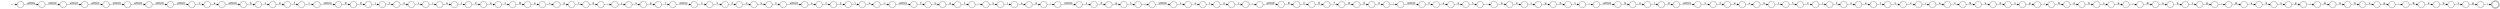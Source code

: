 digraph Automaton {
  rankdir = LR;
  0 [shape=circle,label=""];
  0 -> 58 [label="\u0022"]
  1 [shape=circle,label=""];
  1 -> 2 [label="\u0022"]
  2 [shape=circle,label=""];
  2 -> 36 [label=">"]
  3 [shape=circle,label=""];
  3 -> 147 [label="\u0020"]
  4 [shape=circle,label=""];
  4 -> 151 [label="="]
  5 [shape=circle,label=""];
  5 -> 135 [label="b"]
  6 [shape=circle,label=""];
  6 -> 61 [label="s"]
  7 [shape=circle,label=""];
  7 -> 144 [label="o"]
  8 [shape=circle,label=""];
  8 -> 6 [label="b"]
  9 [shape=circle,label=""];
  9 -> 25 [label="-"]
  10 [shape=circle,label=""];
  10 -> 156 [label="&"]
  11 [shape=circle,label=""];
  11 -> 66 [label="f"]
  12 [shape=circle,label=""];
  12 -> 108 [label=";"]
  13 [shape=circle,label=""];
  13 -> 28 [label="n"]
  14 [shape=circle,label=""];
  14 -> 104 [label="b"]
  15 [shape=circle,label=""];
  15 -> 122 [label="0"]
  16 [shape=circle,label=""];
  16 -> 75 [label="\u0020"]
  17 [shape=circle,label=""];
  17 -> 157 [label=">"]
  18 [shape=circle,label=""];
  18 -> 101 [label="t"]
  19 [shape=circle,label=""];
  19 -> 47 [label="n"]
  20 [shape=circle,label=""];
  20 -> 117 [label="t"]
  21 [shape=circle,label=""];
  21 -> 103 [label="n"]
  22 [shape=circle,label=""];
  22 -> 18 [label="r"]
  23 [shape=circle,label=""];
  23 -> 114 [label="n"]
  24 [shape=circle,label=""];
  24 -> 112 [label="p"]
  25 [shape=circle,label=""];
  25 -> 98 [label="w"]
  26 [shape=circle,label=""];
  26 -> 24 [label="s"]
  27 [shape=circle,label=""];
  27 -> 39 [label="l"]
  28 [shape=circle,label=""];
  28 -> 65 [label="b"]
  29 [shape=circle,label=""];
  29 -> 120 [label="C"]
  30 [shape=circle,label=""];
  30 -> 77 [label="b"]
  31 [shape=circle,label=""];
  31 -> 32 [label="n"]
  32 [shape=circle,label=""];
  32 -> 85 [label="t"]
  33 [shape=circle,label=""];
  33 -> 86 [label="e"]
  34 [shape=circle,label=""];
  34 -> 138 [label="#"]
  35 [shape=circle,label=""];
  35 -> 16 [label="a"]
  36 [shape=circle,label=""];
  36 -> 23 [label="I"]
  37 [shape=doublecircle,label=""];
  38 [shape=circle,label=""];
  38 -> 80 [label="s"]
  39 [shape=circle,label=""];
  39 -> 59 [label="e"]
  40 [shape=circle,label=""];
  40 -> 76 [label="\u0020"]
  41 [shape=circle,label=""];
  41 -> 110 [label=">"]
  42 [shape=circle,label=""];
  42 -> 5 [label="n"]
  43 [shape=circle,label=""];
  43 -> 79 [label="i"]
  44 [shape=circle,label=""];
  44 -> 64 [label="p"]
  45 [shape=circle,label=""];
  45 -> 35 [label="<"]
  46 [shape=circle,label=""];
  46 -> 95 [label="&"]
  47 [shape=circle,label=""];
  47 -> 88 [label="t"]
  48 [shape=circle,label=""];
  48 -> 133 [label=":"]
  49 [shape=circle,label=""];
  49 -> 159 [label="0"]
  50 [shape=circle,label=""];
  50 -> 7 [label="b"]
  51 [shape=circle,label=""];
  51 -> 127 [label="o"]
  52 [shape=circle,label=""];
  52 -> 57 [label="7"]
  53 [shape=circle,label=""];
  53 -> 158 [label="\u0020"]
  54 [shape=circle,label=""];
  54 -> 53 [label="\u0020"]
  55 [shape=circle,label=""];
  55 -> 33 [label="R"]
  56 [shape=circle,label=""];
  56 -> 81 [label="s"]
  57 [shape=circle,label=""];
  57 -> 15 [label="E"]
  58 [shape=circle,label=""];
  58 -> 131 [label="f"]
  59 [shape=circle,label=""];
  59 -> 0 [label="="]
  60 [shape=circle,label=""];
  initial [shape=plaintext,label=""];
  initial -> 60
  60 -> 129 [label="\u000a"]
  61 [shape=circle,label=""];
  61 -> 116 [label="p"]
  62 [shape=circle,label=""];
  62 -> 1 [label="d"]
  63 [shape=circle,label=""];
  63 -> 152 [label="E"]
  64 [shape=circle,label=""];
  64 -> 37 [label=";"]
  65 [shape=circle,label=""];
  65 -> 99 [label="s"]
  66 [shape=circle,label=""];
  66 -> 19 [label="o"]
  67 [shape=circle,label=""];
  67 -> 142 [label=";"]
  68 [shape=circle,label=""];
  68 -> 118 [label=";"]
  69 [shape=circle,label=""];
  69 -> 71 [label="i"]
  70 [shape=circle,label=""];
  70 -> 109 [label="a"]
  71 [shape=circle,label=""];
  71 -> 90 [label="a"]
  72 [shape=circle,label=""];
  72 -> 92 [label="o"]
  73 [shape=circle,label=""];
  73 -> 48 [label="r"]
  74 [shape=circle,label=""];
  74 -> 51 [label="f"]
  75 [shape=circle,label=""];
  75 -> 145 [label="h"]
  76 [shape=circle,label=""];
  76 -> 49 [label="1"]
  77 [shape=circle,label=""];
  77 -> 149 [label="s"]
  78 [shape=circle,label=""];
  78 -> 125 [label="o"]
  79 [shape=circle,label=""];
  79 -> 96 [label="g"]
  80 [shape=circle,label=""];
  80 -> 130 [label="t"]
  81 [shape=circle,label=""];
  81 -> 84 [label="i"]
  82 [shape=circle,label=""];
  82 -> 40 [label=":"]
  83 [shape=circle,label=""];
  83 -> 9 [label="t"]
  84 [shape=circle,label=""];
  84 -> 132 [label="z"]
  85 [shape=circle,label=""];
  85 -> 56 [label="-"]
  86 [shape=circle,label=""];
  86 -> 89 [label="c"]
  87 [shape=circle,label=""];
  87 -> 146 [label=":"]
  88 [shape=circle,label=""];
  88 -> 38 [label="\u0020"]
  89 [shape=circle,label=""];
  89 -> 141 [label="o"]
  90 [shape=circle,label=""];
  90 -> 29 [label="l"]
  91 [shape=circle,label=""];
  91 -> 13 [label="&"]
  92 [shape=circle,label=""];
  92 -> 107 [label="l"]
  93 [shape=circle,label=""];
  93 -> 52 [label="E"]
  94 [shape=circle,label=""];
  94 -> 126 [label="&"]
  95 [shape=circle,label=""];
  95 -> 14 [label="n"]
  96 [shape=circle,label=""];
  96 -> 123 [label="h"]
  97 [shape=circle,label=""];
  97 -> 70 [label="/"]
  98 [shape=circle,label=""];
  98 -> 43 [label="e"]
  99 [shape=circle,label=""];
  99 -> 68 [label="p"]
  100 [shape=circle,label=""];
  100 -> 115 [label="i"]
  101 [shape=circle,label=""];
  101 -> 150 [label="<"]
  102 [shape=circle,label=""];
  102 -> 124 [label="j"]
  103 [shape=circle,label=""];
  103 -> 26 [label="b"]
  104 [shape=circle,label=""];
  104 -> 154 [label="s"]
  105 [shape=circle,label=""];
  105 -> 83 [label="n"]
  106 [shape=circle,label=""];
  106 -> 148 [label="\u0020"]
  107 [shape=circle,label=""];
  107 -> 73 [label="o"]
  108 [shape=circle,label=""];
  108 -> 155 [label="\u0020"]
  109 [shape=circle,label=""];
  109 -> 94 [label=">"]
  110 [shape=circle,label=""];
  110 -> 11 [label="<"]
  111 [shape=circle,label=""];
  111 -> 105 [label="o"]
  112 [shape=circle,label=""];
  112 -> 10 [label=";"]
  113 [shape=circle,label=""];
  113 -> 134 [label="?"]
  114 [shape=circle,label=""];
  114 -> 121 [label="s"]
  115 [shape=circle,label=""];
  115 -> 78 [label="t"]
  116 [shape=circle,label=""];
  116 -> 46 [label=";"]
  117 [shape=circle,label=""];
  117 -> 106 [label=";"]
  118 [shape=circle,label=""];
  118 -> 21 [label="&"]
  119 [shape=circle,label=""];
  119 -> 139 [label="d"]
  120 [shape=circle,label=""];
  120 -> 153 [label="a"]
  121 [shape=circle,label=""];
  121 -> 22 [label="e"]
  122 [shape=circle,label=""];
  122 -> 12 [label="0"]
  123 [shape=circle,label=""];
  123 -> 87 [label="t"]
  124 [shape=circle,label=""];
  124 -> 128 [label="s"]
  125 [shape=circle,label=""];
  125 -> 69 [label="r"]
  126 [shape=circle,label=""];
  126 -> 8 [label="n"]
  127 [shape=circle,label=""];
  127 -> 136 [label="n"]
  128 [shape=circle,label=""];
  128 -> 113 [label="p"]
  129 [shape=circle,label=""];
  129 -> 54 [label="\u0020"]
  130 [shape=circle,label=""];
  130 -> 27 [label="y"]
  131 [shape=circle,label=""];
  131 -> 31 [label="o"]
  132 [shape=circle,label=""];
  132 -> 82 [label="e"]
  133 [shape=circle,label=""];
  133 -> 34 [label="\u0020"]
  134 [shape=circle,label=""];
  134 -> 41 [label="\u0022"]
  135 [shape=circle,label=""];
  135 -> 44 [label="s"]
  136 [shape=circle,label=""];
  136 -> 17 [label="t"]
  137 [shape=circle,label=""];
  137 -> 91 [label=";"]
  138 [shape=circle,label=""];
  138 -> 93 [label="C"]
  139 [shape=circle,label=""];
  139 -> 102 [label="."]
  140 [shape=circle,label=""];
  140 -> 3 [label="\u0020"]
  141 [shape=circle,label=""];
  141 -> 119 [label="r"]
  142 [shape=circle,label=""];
  142 -> 42 [label="&"]
  143 [shape=circle,label=""];
  143 -> 160 [label="e"]
  144 [shape=circle,label=""];
  144 -> 62 [label="l"]
  145 [shape=circle,label=""];
  145 -> 143 [label="r"]
  146 [shape=circle,label=""];
  146 -> 50 [label="\u0020"]
  147 [shape=circle,label=""];
  147 -> 45 [label="\u0020"]
  148 [shape=circle,label=""];
  148 -> 72 [label="c"]
  149 [shape=circle,label=""];
  149 -> 67 [label="p"]
  150 [shape=circle,label=""];
  150 -> 74 [label="/"]
  151 [shape=circle,label=""];
  151 -> 63 [label="\u0022"]
  152 [shape=circle,label=""];
  152 -> 100 [label="d"]
  153 [shape=circle,label=""];
  153 -> 55 [label="t"]
  154 [shape=circle,label=""];
  154 -> 137 [label="p"]
  155 [shape=circle,label=""];
  155 -> 111 [label="f"]
  156 [shape=circle,label=""];
  156 -> 30 [label="n"]
  157 [shape=circle,label=""];
  157 -> 97 [label="<"]
  158 [shape=circle,label=""];
  158 -> 140 [label="\u0020"]
  159 [shape=circle,label=""];
  159 -> 20 [label="p"]
  160 [shape=circle,label=""];
  160 -> 4 [label="f"]
}

